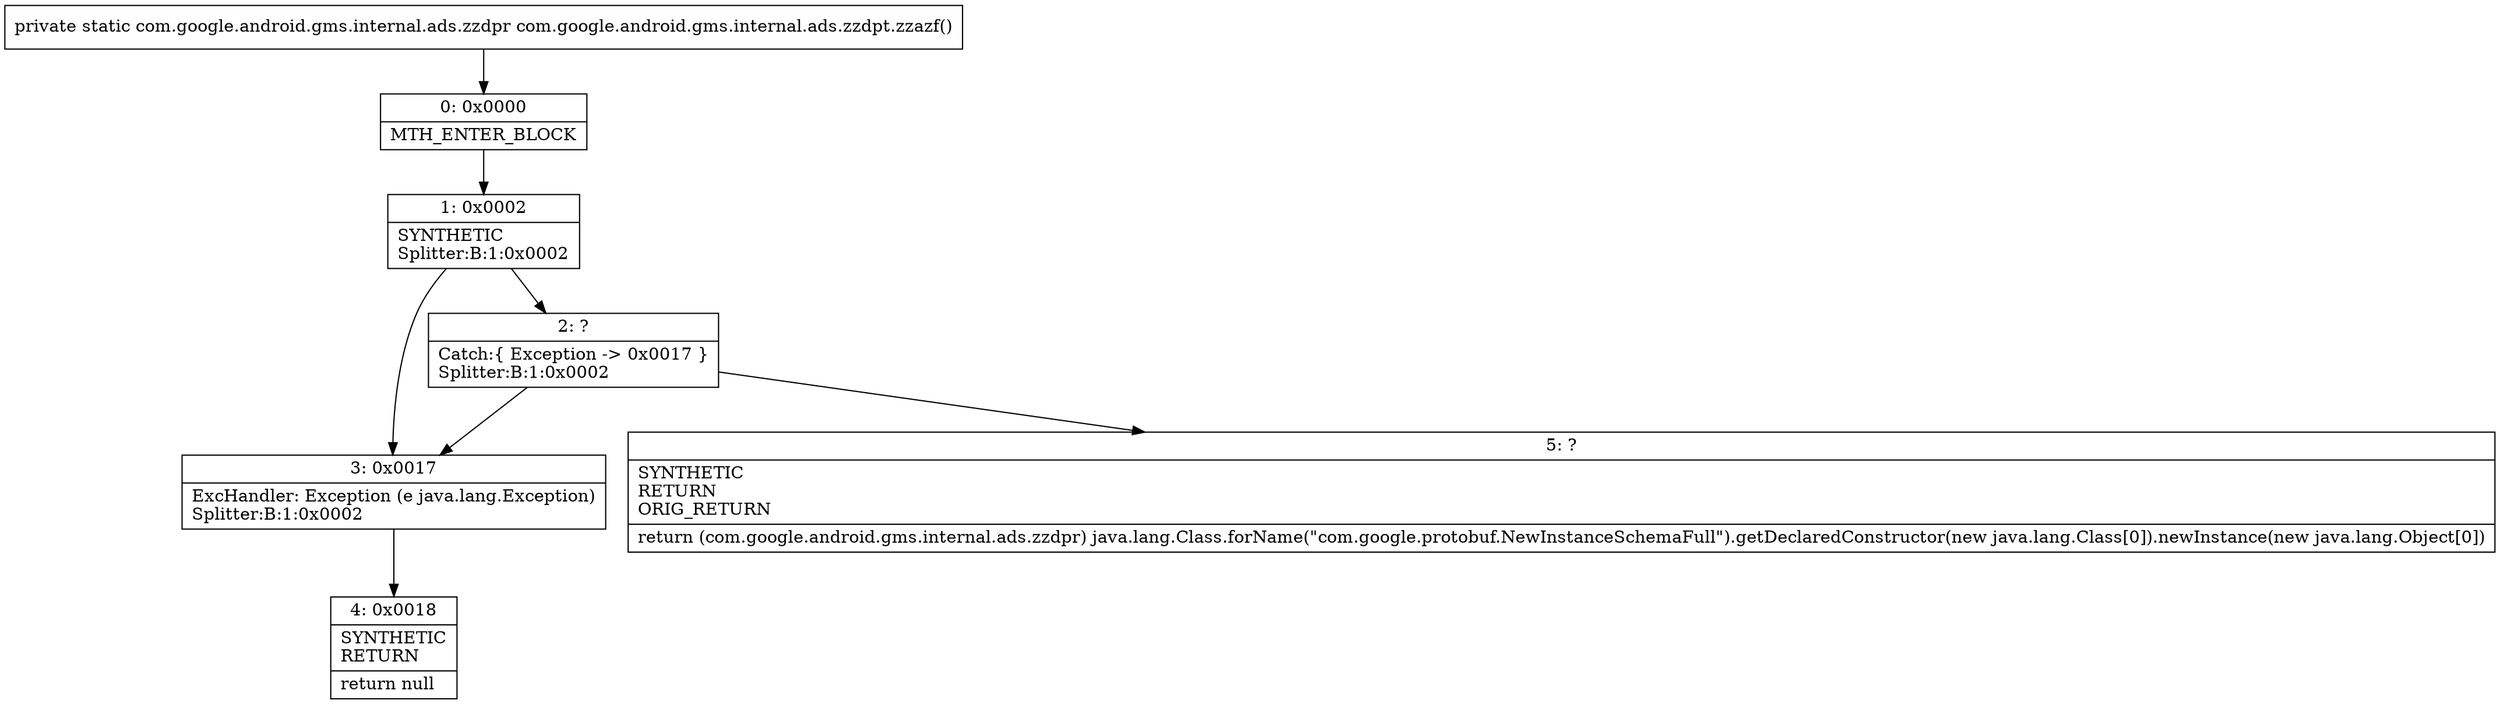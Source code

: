 digraph "CFG forcom.google.android.gms.internal.ads.zzdpt.zzazf()Lcom\/google\/android\/gms\/internal\/ads\/zzdpr;" {
Node_0 [shape=record,label="{0\:\ 0x0000|MTH_ENTER_BLOCK\l}"];
Node_1 [shape=record,label="{1\:\ 0x0002|SYNTHETIC\lSplitter:B:1:0x0002\l}"];
Node_2 [shape=record,label="{2\:\ ?|Catch:\{ Exception \-\> 0x0017 \}\lSplitter:B:1:0x0002\l}"];
Node_3 [shape=record,label="{3\:\ 0x0017|ExcHandler: Exception (e java.lang.Exception)\lSplitter:B:1:0x0002\l}"];
Node_4 [shape=record,label="{4\:\ 0x0018|SYNTHETIC\lRETURN\l|return null\l}"];
Node_5 [shape=record,label="{5\:\ ?|SYNTHETIC\lRETURN\lORIG_RETURN\l|return (com.google.android.gms.internal.ads.zzdpr) java.lang.Class.forName(\"com.google.protobuf.NewInstanceSchemaFull\").getDeclaredConstructor(new java.lang.Class[0]).newInstance(new java.lang.Object[0])\l}"];
MethodNode[shape=record,label="{private static com.google.android.gms.internal.ads.zzdpr com.google.android.gms.internal.ads.zzdpt.zzazf() }"];
MethodNode -> Node_0;
Node_0 -> Node_1;
Node_1 -> Node_2;
Node_1 -> Node_3;
Node_2 -> Node_3;
Node_2 -> Node_5;
Node_3 -> Node_4;
}

